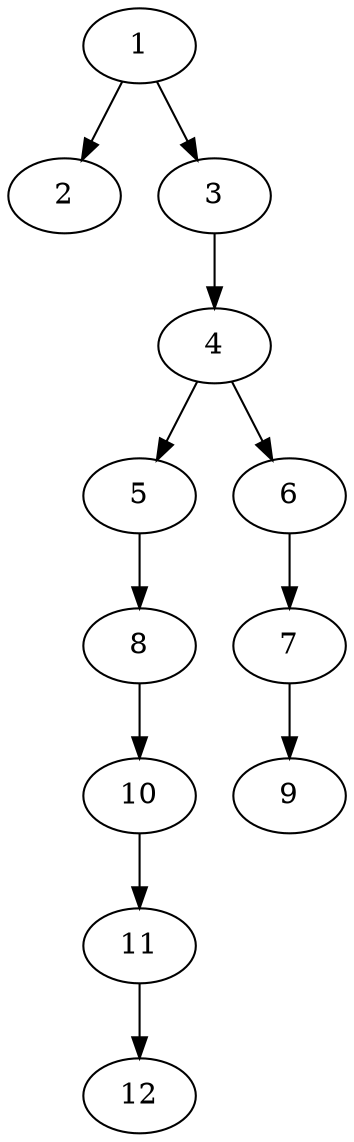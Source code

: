 // DAG (tier=1-easy, mode=compute, n=12, ccr=0.270, fat=0.359, density=0.359, regular=0.632, jump=0.001, mindata=262144, maxdata=2097152)
// DAG automatically generated by daggen at Sun Aug 24 16:33:32 2025
// /home/ermia/Project/Environments/daggen/bin/daggen --dot --ccr 0.270 --fat 0.359 --regular 0.632 --density 0.359 --jump 0.001 --mindata 262144 --maxdata 2097152 -n 12 
digraph G {
  1 [size="2408345604557111296", alpha="0.19", expect_size="1204172802278555648"]
  1 -> 2 [size ="14373720424448"]
  1 -> 3 [size ="14373720424448"]
  2 [size="4779666300731392000", alpha="0.11", expect_size="2389833150365696000"]
  3 [size="6898235857380048896", alpha="0.14", expect_size="3449117928690024448"]
  3 -> 4 [size ="28990031003648"]
  4 [size="166019245067140", alpha="0.09", expect_size="83009622533570"]
  4 -> 5 [size ="3152178839552"]
  4 -> 6 [size ="3152178839552"]
  5 [size="10931431390687848", alpha="0.20", expect_size="5465715695343924"]
  5 -> 8 [size ="6363941961728"]
  6 [size="1239442359138123776", alpha="0.09", expect_size="619721179569061888"]
  6 -> 7 [size ="9230832631808"]
  7 [size="4370782356704792", alpha="0.14", expect_size="2185391178352396"]
  7 -> 9 [size ="2929981390848"]
  8 [size="81714679537010", alpha="0.15", expect_size="40857339768505"]
  8 -> 10 [size ="2851195584512"]
  9 [size="3639438319471048", alpha="0.02", expect_size="1819719159735524"]
  10 [size="45816356938393368", alpha="0.13", expect_size="22908178469196684"]
  10 -> 11 [size ="22672192831488"]
  11 [size="8330056697898392", alpha="0.09", expect_size="4165028348949196"]
  11 -> 12 [size ="4204907200512"]
  12 [size="265374778581086", alpha="0.18", expect_size="132687389290543"]
}